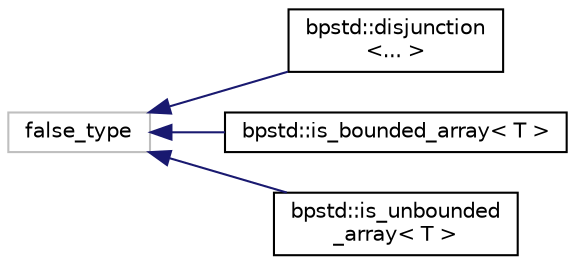 digraph "Graphical Class Hierarchy"
{
 // LATEX_PDF_SIZE
  edge [fontname="Helvetica",fontsize="10",labelfontname="Helvetica",labelfontsize="10"];
  node [fontname="Helvetica",fontsize="10",shape=record];
  rankdir="LR";
  Node68 [label="false_type",height=0.2,width=0.4,color="grey75", fillcolor="white", style="filled",tooltip=" "];
  Node68 -> Node0 [dir="back",color="midnightblue",fontsize="10",style="solid",fontname="Helvetica"];
  Node0 [label="bpstd::disjunction\l\<... \>",height=0.2,width=0.4,color="black", fillcolor="white", style="filled",URL="$d1/d38/structbpstd_1_1disjunction.html",tooltip="Type trait to determine the bool_constant from a logical OR operations of other bool_constant."];
  Node68 -> Node70 [dir="back",color="midnightblue",fontsize="10",style="solid",fontname="Helvetica"];
  Node70 [label="bpstd::is_bounded_array\< T \>",height=0.2,width=0.4,color="black", fillcolor="white", style="filled",URL="$d4/d05/structbpstd_1_1is__bounded__array.html",tooltip=" "];
  Node68 -> Node71 [dir="back",color="midnightblue",fontsize="10",style="solid",fontname="Helvetica"];
  Node71 [label="bpstd::is_unbounded\l_array\< T \>",height=0.2,width=0.4,color="black", fillcolor="white", style="filled",URL="$db/dde/structbpstd_1_1is__unbounded__array.html",tooltip=" "];
}
